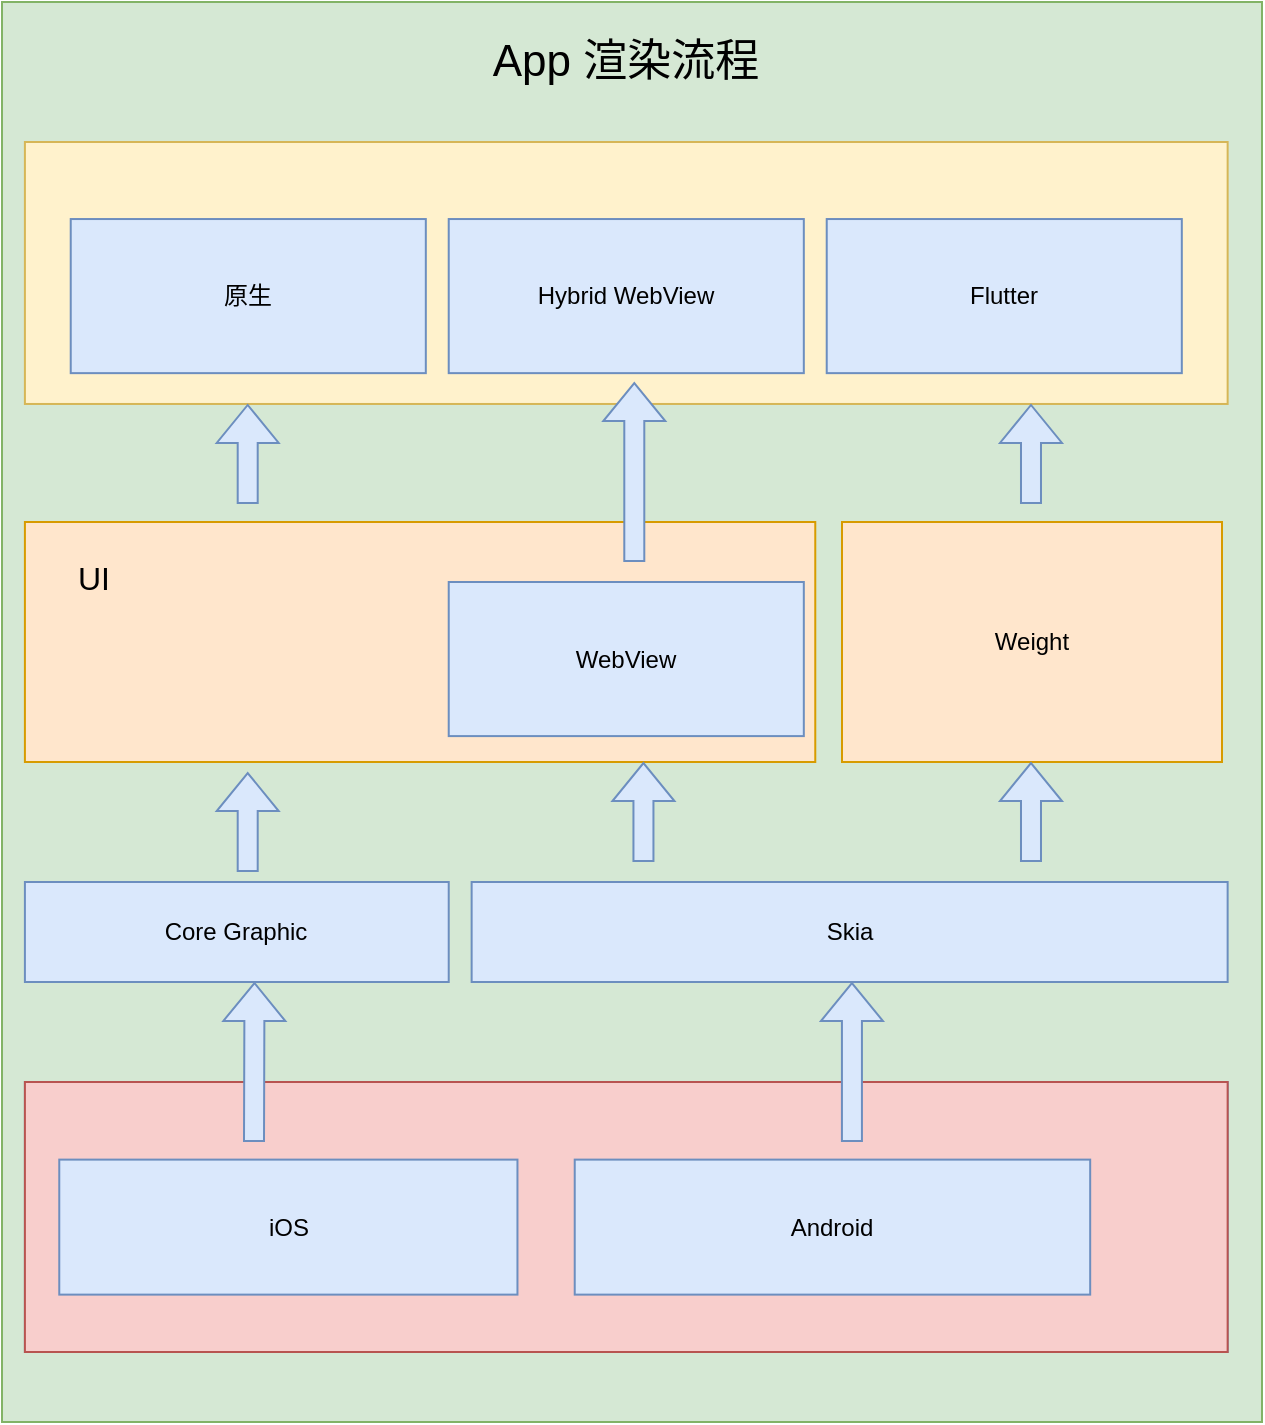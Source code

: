 <mxfile version="24.8.3">
  <diagram name="第 1 页" id="C_EsO15Jfz7nh-qYxvME">
    <mxGraphModel dx="1420" dy="674" grid="1" gridSize="10" guides="1" tooltips="1" connect="1" arrows="1" fold="1" page="1" pageScale="1" pageWidth="827" pageHeight="1169" math="0" shadow="0">
      <root>
        <mxCell id="0" />
        <mxCell id="1" parent="0" />
        <mxCell id="xl81h3UWxAv-WB6RBHiP-1" value="" style="rounded=0;whiteSpace=wrap;html=1;fillColor=#d5e8d4;strokeColor=#82b366;" vertex="1" parent="1">
          <mxGeometry x="50" y="90" width="630" height="710" as="geometry" />
        </mxCell>
        <mxCell id="xl81h3UWxAv-WB6RBHiP-40" value="" style="group;fillColor=#dae8fc;strokeColor=#6c8ebf;" vertex="1" connectable="0" parent="1">
          <mxGeometry x="61.455" y="630" width="601.364" height="135" as="geometry" />
        </mxCell>
        <mxCell id="xl81h3UWxAv-WB6RBHiP-41" value="" style="rounded=0;whiteSpace=wrap;html=1;fillColor=#f8cecc;strokeColor=#b85450;fontSize=18;" vertex="1" parent="xl81h3UWxAv-WB6RBHiP-40">
          <mxGeometry width="601.364" height="135" as="geometry" />
        </mxCell>
        <mxCell id="xl81h3UWxAv-WB6RBHiP-43" value="iOS" style="rounded=0;whiteSpace=wrap;html=1;fillColor=#dae8fc;strokeColor=#6c8ebf;" vertex="1" parent="xl81h3UWxAv-WB6RBHiP-40">
          <mxGeometry x="17.182" y="38.81" width="229.091" height="67.5" as="geometry" />
        </mxCell>
        <mxCell id="xl81h3UWxAv-WB6RBHiP-44" value="Android" style="rounded=0;whiteSpace=wrap;html=1;fillColor=#dae8fc;strokeColor=#6c8ebf;" vertex="1" parent="xl81h3UWxAv-WB6RBHiP-40">
          <mxGeometry x="274.909" y="38.81" width="257.727" height="67.5" as="geometry" />
        </mxCell>
        <mxCell id="xl81h3UWxAv-WB6RBHiP-54" value="App 渲染流程" style="text;html=1;align=center;verticalAlign=middle;whiteSpace=wrap;rounded=0;fontSize=22;" vertex="1" parent="1">
          <mxGeometry x="286.02" y="100" width="152.23" height="40" as="geometry" />
        </mxCell>
        <mxCell id="xl81h3UWxAv-WB6RBHiP-3" value="" style="rounded=0;whiteSpace=wrap;html=1;fillColor=#fff2cc;strokeColor=#d6b656;" vertex="1" parent="1">
          <mxGeometry x="61.455" y="160" width="601.364" height="130.984" as="geometry" />
        </mxCell>
        <mxCell id="xl81h3UWxAv-WB6RBHiP-4" value="" style="group" vertex="1" connectable="0" parent="1">
          <mxGeometry x="84.364" y="198.525" width="177.545" height="77.049" as="geometry" />
        </mxCell>
        <mxCell id="xl81h3UWxAv-WB6RBHiP-5" value="原生" style="rounded=0;whiteSpace=wrap;html=1;fillColor=#dae8fc;strokeColor=#6c8ebf;container=0;" vertex="1" parent="xl81h3UWxAv-WB6RBHiP-4">
          <mxGeometry width="177.545" height="77.049" as="geometry" />
        </mxCell>
        <mxCell id="xl81h3UWxAv-WB6RBHiP-10" value="" style="group" vertex="1" connectable="0" parent="1">
          <mxGeometry x="273.364" y="198.525" width="177.545" height="77.049" as="geometry" />
        </mxCell>
        <mxCell id="xl81h3UWxAv-WB6RBHiP-11" value="Hybrid WebView" style="rounded=0;whiteSpace=wrap;html=1;fillColor=#dae8fc;strokeColor=#6c8ebf;container=0;" vertex="1" parent="xl81h3UWxAv-WB6RBHiP-10">
          <mxGeometry width="177.545" height="77.049" as="geometry" />
        </mxCell>
        <mxCell id="xl81h3UWxAv-WB6RBHiP-16" value="" style="group" vertex="1" connectable="0" parent="1">
          <mxGeometry x="462.364" y="198.525" width="177.545" height="77.049" as="geometry" />
        </mxCell>
        <mxCell id="xl81h3UWxAv-WB6RBHiP-17" value="" style="rounded=0;whiteSpace=wrap;html=1;fillColor=#dae8fc;strokeColor=#6c8ebf;container=0;" vertex="1" parent="xl81h3UWxAv-WB6RBHiP-16">
          <mxGeometry width="177.545" height="77.049" as="geometry" />
        </mxCell>
        <mxCell id="xl81h3UWxAv-WB6RBHiP-18" value="Flutter" style="text;html=1;align=center;verticalAlign=middle;whiteSpace=wrap;rounded=0;" vertex="1" parent="xl81h3UWxAv-WB6RBHiP-16">
          <mxGeometry x="71.591" y="26.967" width="34.364" height="23.115" as="geometry" />
        </mxCell>
        <mxCell id="xl81h3UWxAv-WB6RBHiP-23" value="" style="rounded=0;whiteSpace=wrap;html=1;fillColor=#ffe6cc;strokeColor=#d79b00;" vertex="1" parent="1">
          <mxGeometry x="61.455" y="350" width="395.182" height="120" as="geometry" />
        </mxCell>
        <mxCell id="xl81h3UWxAv-WB6RBHiP-24" value="Skia" style="rounded=0;whiteSpace=wrap;html=1;fillColor=#dae8fc;strokeColor=#6c8ebf;" vertex="1" parent="1">
          <mxGeometry x="284.818" y="530" width="378.0" height="50" as="geometry" />
        </mxCell>
        <mxCell id="xl81h3UWxAv-WB6RBHiP-31" value="WebView" style="rounded=0;whiteSpace=wrap;html=1;fillColor=#dae8fc;strokeColor=#6c8ebf;" vertex="1" parent="1">
          <mxGeometry x="273.364" y="379.998" width="177.545" height="77.049" as="geometry" />
        </mxCell>
        <mxCell id="xl81h3UWxAv-WB6RBHiP-36" value="" style="shape=flexArrow;endArrow=classic;html=1;rounded=0;fillColor=#dae8fc;strokeColor=#6c8ebf;" edge="1" parent="1">
          <mxGeometry width="50" height="50" relative="1" as="geometry">
            <mxPoint x="474.964" y="660" as="sourcePoint" />
            <mxPoint x="474.964" y="580" as="targetPoint" />
          </mxGeometry>
        </mxCell>
        <mxCell id="xl81h3UWxAv-WB6RBHiP-55" value="UI" style="text;html=1;align=center;verticalAlign=middle;whiteSpace=wrap;rounded=0;fontSize=16;" vertex="1" parent="1">
          <mxGeometry x="70.002" y="360" width="51.545" height="35" as="geometry" />
        </mxCell>
        <mxCell id="xl81h3UWxAv-WB6RBHiP-57" value="Core Graphic" style="rounded=0;whiteSpace=wrap;html=1;fillColor=#dae8fc;strokeColor=#6c8ebf;" vertex="1" parent="1">
          <mxGeometry x="61.455" y="530" width="211.909" height="50" as="geometry" />
        </mxCell>
        <mxCell id="xl81h3UWxAv-WB6RBHiP-58" value="" style="shape=flexArrow;endArrow=classic;html=1;rounded=0;fillColor=#dae8fc;strokeColor=#6c8ebf;" edge="1" parent="1">
          <mxGeometry width="50" height="50" relative="1" as="geometry">
            <mxPoint x="176" y="660" as="sourcePoint" />
            <mxPoint x="176.246" y="580" as="targetPoint" />
          </mxGeometry>
        </mxCell>
        <mxCell id="xl81h3UWxAv-WB6RBHiP-59" value="" style="shape=flexArrow;endArrow=classic;html=1;rounded=0;fillColor=#dae8fc;strokeColor=#6c8ebf;" edge="1" parent="1">
          <mxGeometry width="50" height="50" relative="1" as="geometry">
            <mxPoint x="370.727" y="520" as="sourcePoint" />
            <mxPoint x="370.727" y="470" as="targetPoint" />
          </mxGeometry>
        </mxCell>
        <mxCell id="xl81h3UWxAv-WB6RBHiP-60" value="" style="shape=flexArrow;endArrow=classic;html=1;rounded=0;fillColor=#dae8fc;strokeColor=#6c8ebf;" edge="1" parent="1">
          <mxGeometry width="50" height="50" relative="1" as="geometry">
            <mxPoint x="172.85" y="525" as="sourcePoint" />
            <mxPoint x="172.85" y="475" as="targetPoint" />
          </mxGeometry>
        </mxCell>
        <mxCell id="xl81h3UWxAv-WB6RBHiP-61" value="" style="shape=flexArrow;endArrow=classic;html=1;rounded=0;fillColor=#dae8fc;strokeColor=#6c8ebf;" edge="1" parent="1">
          <mxGeometry width="50" height="50" relative="1" as="geometry">
            <mxPoint x="172.85" y="340.98" as="sourcePoint" />
            <mxPoint x="172.85" y="290.98" as="targetPoint" />
          </mxGeometry>
        </mxCell>
        <mxCell id="xl81h3UWxAv-WB6RBHiP-62" value="" style="shape=flexArrow;endArrow=classic;html=1;rounded=0;fillColor=#dae8fc;strokeColor=#6c8ebf;" edge="1" parent="1">
          <mxGeometry width="50" height="50" relative="1" as="geometry">
            <mxPoint x="366.145" y="370" as="sourcePoint" />
            <mxPoint x="366.145" y="280" as="targetPoint" />
          </mxGeometry>
        </mxCell>
        <mxCell id="xl81h3UWxAv-WB6RBHiP-66" value="Weight" style="rounded=0;whiteSpace=wrap;html=1;fillColor=#ffe6cc;strokeColor=#d79b00;" vertex="1" parent="1">
          <mxGeometry x="470" y="350" width="190" height="120" as="geometry" />
        </mxCell>
        <mxCell id="xl81h3UWxAv-WB6RBHiP-68" value="" style="shape=flexArrow;endArrow=classic;html=1;rounded=0;fillColor=#dae8fc;strokeColor=#6c8ebf;" edge="1" parent="1">
          <mxGeometry width="50" height="50" relative="1" as="geometry">
            <mxPoint x="564.497" y="520" as="sourcePoint" />
            <mxPoint x="564.497" y="470" as="targetPoint" />
          </mxGeometry>
        </mxCell>
        <mxCell id="xl81h3UWxAv-WB6RBHiP-69" value="" style="shape=flexArrow;endArrow=classic;html=1;rounded=0;fillColor=#dae8fc;strokeColor=#6c8ebf;" edge="1" parent="1">
          <mxGeometry width="50" height="50" relative="1" as="geometry">
            <mxPoint x="564.497" y="340.98" as="sourcePoint" />
            <mxPoint x="564.497" y="290.98" as="targetPoint" />
          </mxGeometry>
        </mxCell>
      </root>
    </mxGraphModel>
  </diagram>
</mxfile>
